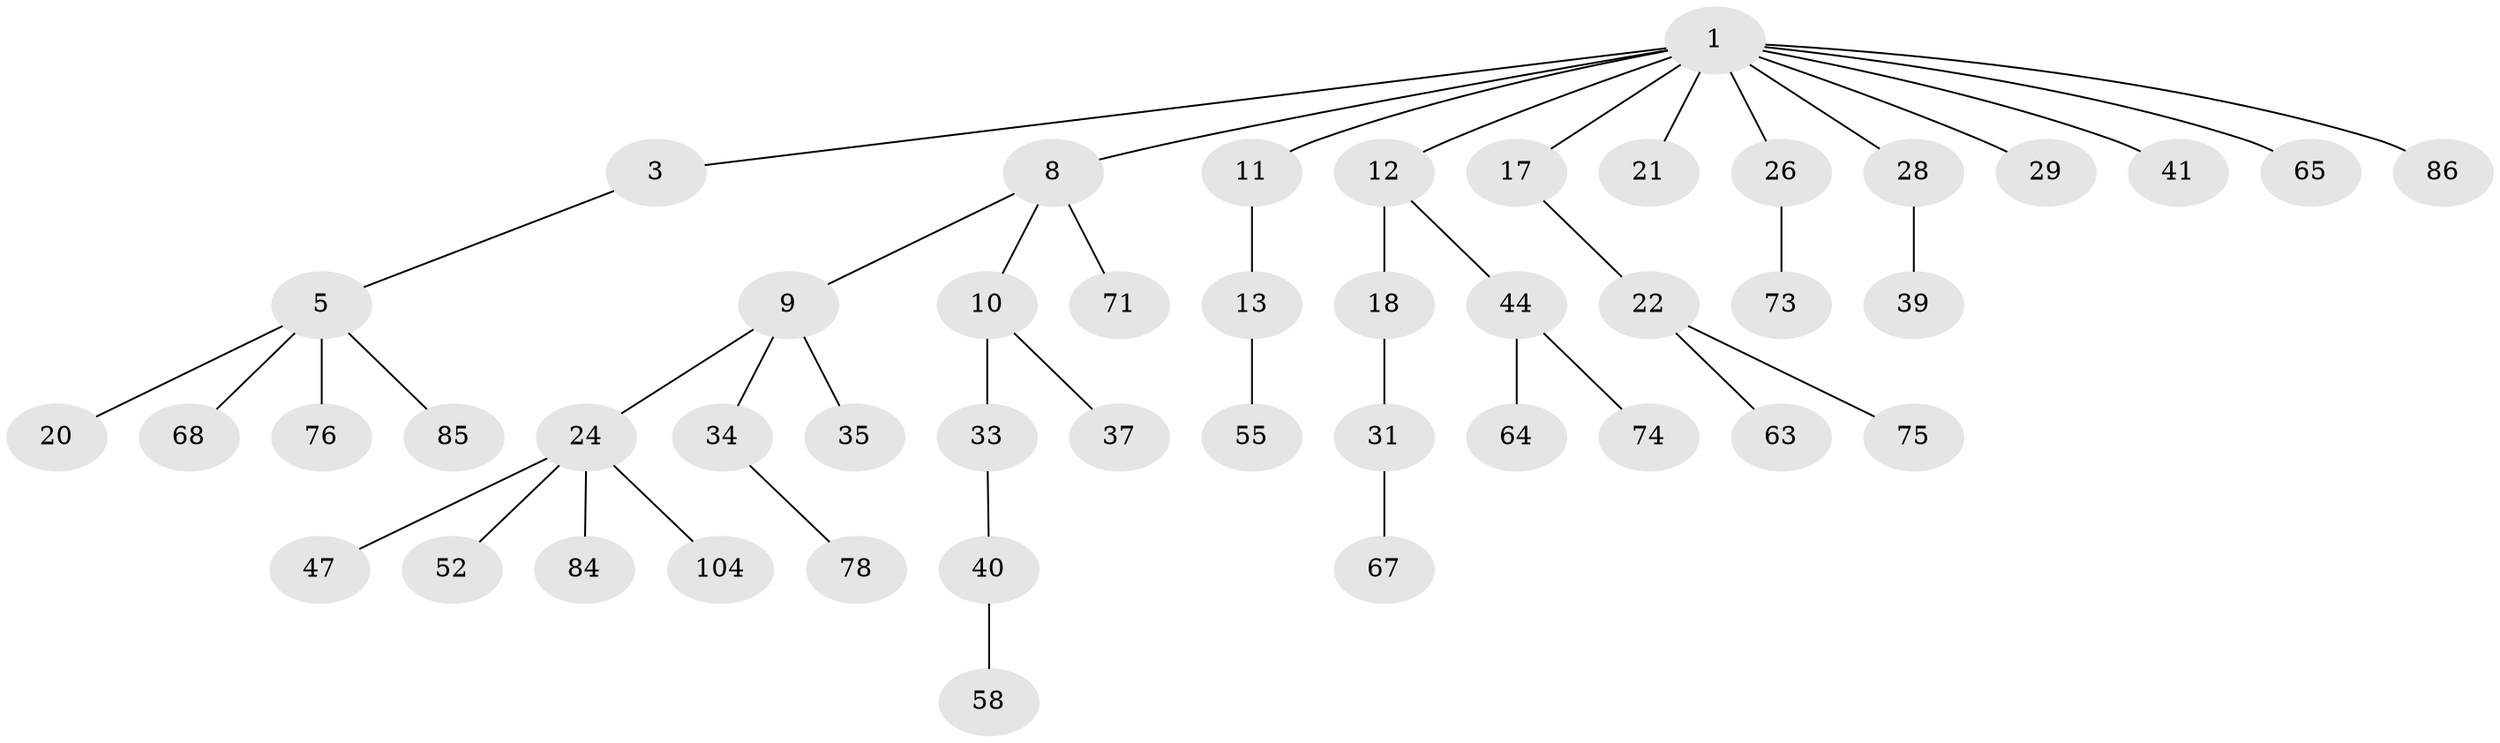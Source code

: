 // original degree distribution, {6: 0.017094017094017096, 5: 0.042735042735042736, 7: 0.008547008547008548, 3: 0.09401709401709402, 2: 0.3076923076923077, 4: 0.05982905982905983, 1: 0.4700854700854701}
// Generated by graph-tools (version 1.1) at 2025/19/03/04/25 18:19:25]
// undirected, 46 vertices, 45 edges
graph export_dot {
graph [start="1"]
  node [color=gray90,style=filled];
  1 [super="+2+6+4"];
  3 [super="+46+111+32"];
  5 [super="+23+15"];
  8;
  9 [super="+19"];
  10 [super="+14"];
  11 [super="+61"];
  12;
  13 [super="+80"];
  17 [super="+83+114+27"];
  18 [super="+109+53"];
  20;
  21;
  22 [super="+36+25"];
  24;
  26 [super="+96+50+38"];
  28 [super="+91+54"];
  29 [super="+57"];
  31;
  33 [super="+72+66"];
  34;
  35 [super="+101"];
  37 [super="+79+43"];
  39;
  40;
  41 [super="+59"];
  44 [super="+90"];
  47 [super="+97"];
  52 [super="+60"];
  55;
  58;
  63;
  64 [super="+82"];
  65;
  67;
  68;
  71 [super="+107"];
  73;
  74;
  75;
  76 [super="+94"];
  78;
  84;
  85;
  86 [super="+105"];
  104;
  1 -- 3;
  1 -- 17;
  1 -- 28;
  1 -- 65;
  1 -- 41;
  1 -- 11;
  1 -- 29;
  1 -- 12;
  1 -- 21;
  1 -- 8;
  1 -- 26;
  1 -- 86;
  3 -- 5;
  5 -- 20;
  5 -- 68;
  5 -- 76;
  5 -- 85;
  8 -- 9;
  8 -- 10;
  8 -- 71;
  9 -- 24;
  9 -- 34;
  9 -- 35;
  10 -- 33;
  10 -- 37;
  11 -- 13;
  12 -- 18;
  12 -- 44;
  13 -- 55;
  17 -- 22;
  18 -- 31;
  22 -- 63;
  22 -- 75;
  24 -- 47;
  24 -- 52;
  24 -- 84;
  24 -- 104;
  26 -- 73;
  28 -- 39;
  31 -- 67;
  33 -- 40;
  34 -- 78;
  40 -- 58;
  44 -- 64;
  44 -- 74;
}
